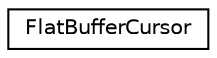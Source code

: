 digraph "Graphical Class Hierarchy"
{
 // LATEX_PDF_SIZE
  edge [fontname="Helvetica",fontsize="10",labelfontname="Helvetica",labelfontsize="10"];
  node [fontname="Helvetica",fontsize="10",shape=record];
  rankdir="LR";
  Node0 [label="FlatBufferCursor",height=0.2,width=0.4,color="black", fillcolor="white", style="filled",URL="$classFlatBufferCursor.html",tooltip=" "];
}
